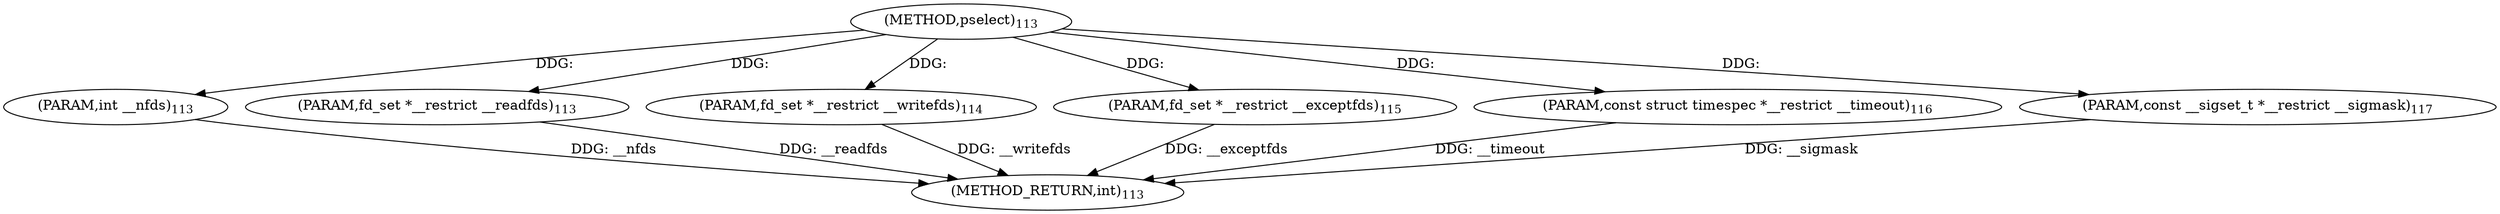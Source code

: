 digraph "pselect" {  
"45405" [label = <(METHOD,pselect)<SUB>113</SUB>> ]
"45412" [label = <(METHOD_RETURN,int)<SUB>113</SUB>> ]
"45406" [label = <(PARAM,int __nfds)<SUB>113</SUB>> ]
"45407" [label = <(PARAM,fd_set *__restrict __readfds)<SUB>113</SUB>> ]
"45408" [label = <(PARAM,fd_set *__restrict __writefds)<SUB>114</SUB>> ]
"45409" [label = <(PARAM,fd_set *__restrict __exceptfds)<SUB>115</SUB>> ]
"45410" [label = <(PARAM,const struct timespec *__restrict __timeout)<SUB>116</SUB>> ]
"45411" [label = <(PARAM,const __sigset_t *__restrict __sigmask)<SUB>117</SUB>> ]
  "45406" -> "45412"  [ label = "DDG: __nfds"] 
  "45407" -> "45412"  [ label = "DDG: __readfds"] 
  "45408" -> "45412"  [ label = "DDG: __writefds"] 
  "45409" -> "45412"  [ label = "DDG: __exceptfds"] 
  "45410" -> "45412"  [ label = "DDG: __timeout"] 
  "45411" -> "45412"  [ label = "DDG: __sigmask"] 
  "45405" -> "45406"  [ label = "DDG: "] 
  "45405" -> "45407"  [ label = "DDG: "] 
  "45405" -> "45408"  [ label = "DDG: "] 
  "45405" -> "45409"  [ label = "DDG: "] 
  "45405" -> "45410"  [ label = "DDG: "] 
  "45405" -> "45411"  [ label = "DDG: "] 
}

